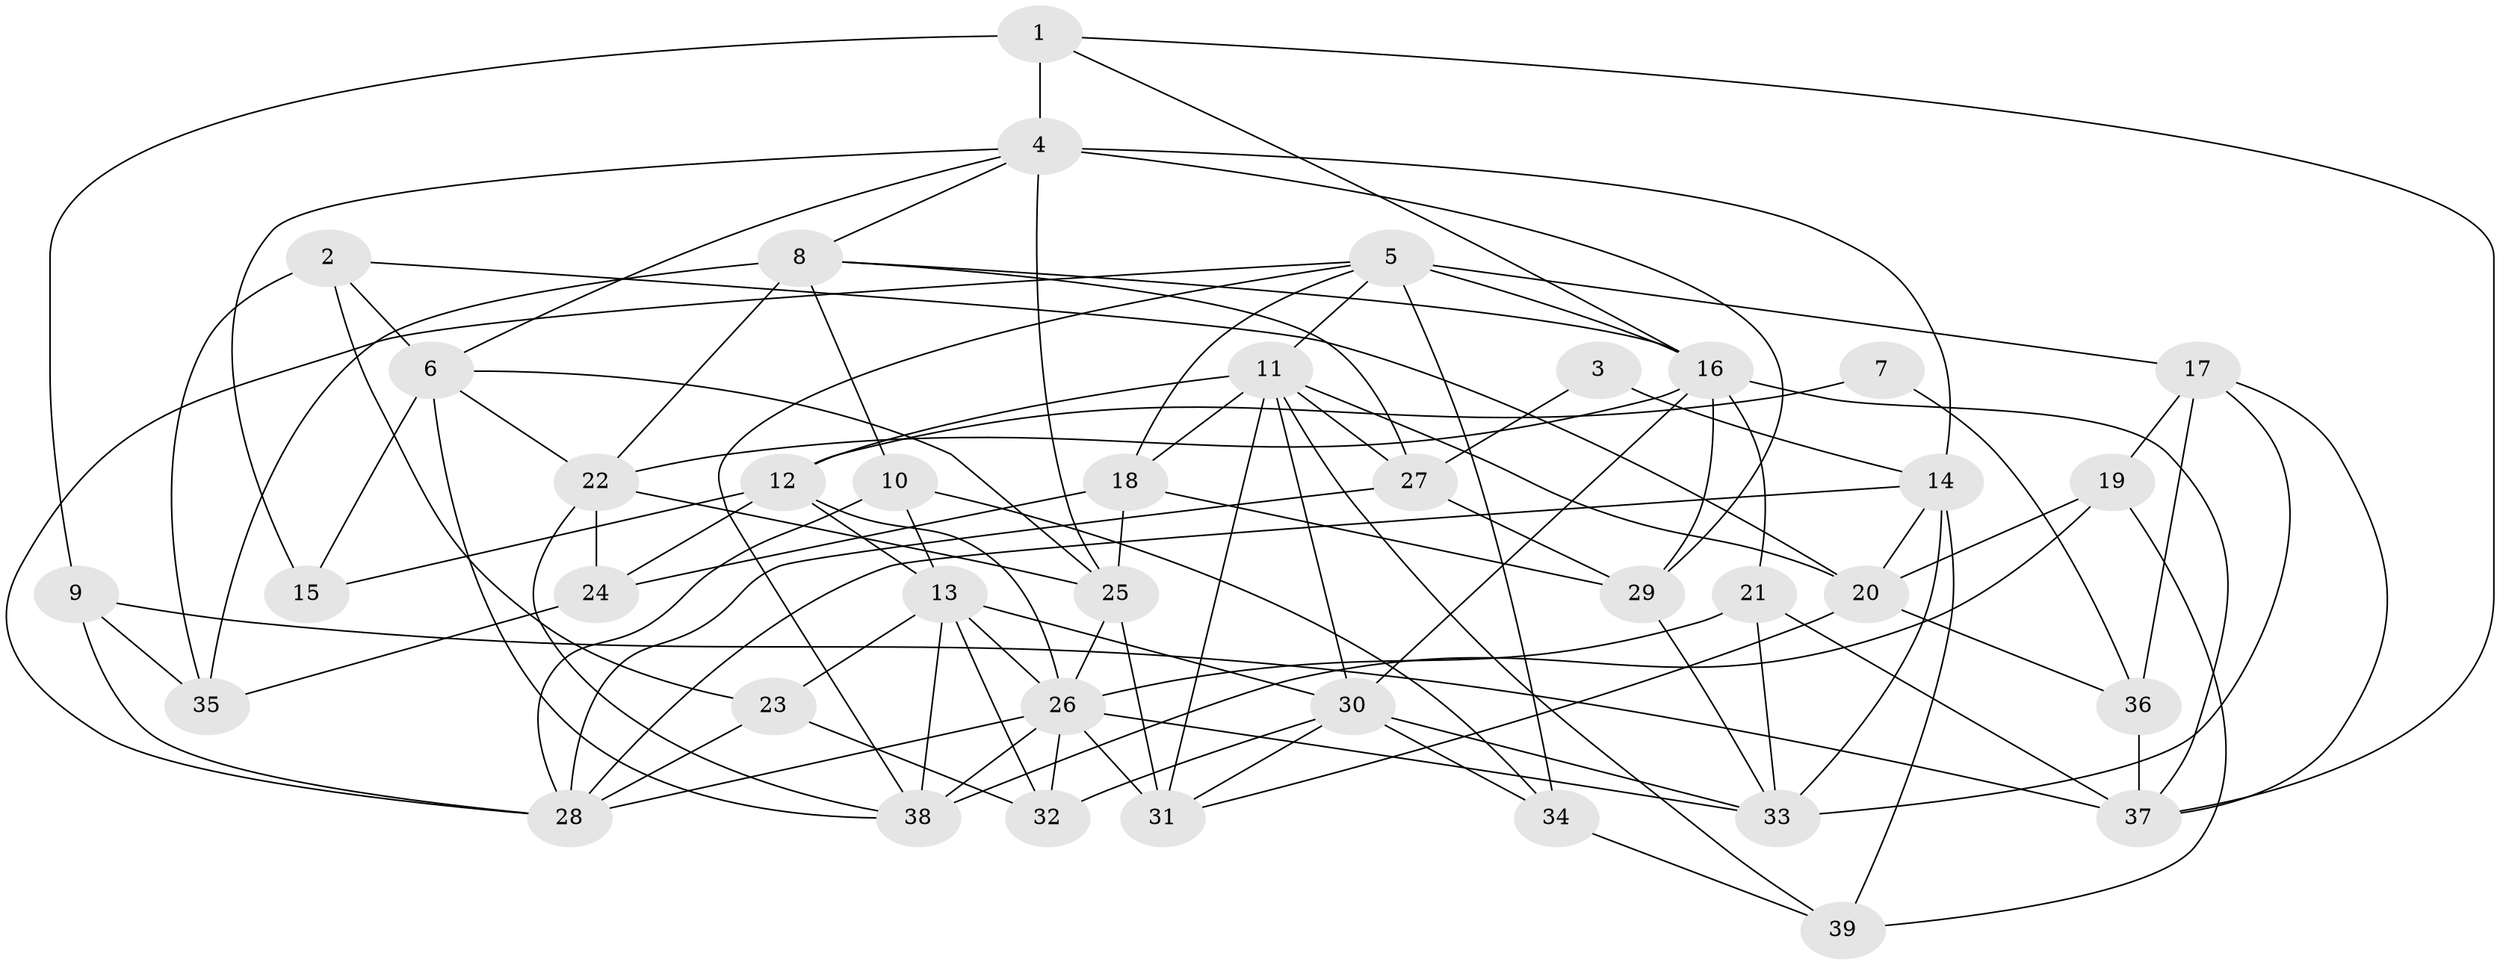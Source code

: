 // original degree distribution, {2: 0.15584415584415584, 7: 0.06493506493506493, 5: 0.19480519480519481, 4: 0.2727272727272727, 6: 0.07792207792207792, 3: 0.23376623376623376}
// Generated by graph-tools (version 1.1) at 2025/02/03/09/25 03:02:02]
// undirected, 39 vertices, 102 edges
graph export_dot {
graph [start="1"]
  node [color=gray90,style=filled];
  1;
  2;
  3;
  4;
  5;
  6;
  7;
  8;
  9;
  10;
  11;
  12;
  13;
  14;
  15;
  16;
  17;
  18;
  19;
  20;
  21;
  22;
  23;
  24;
  25;
  26;
  27;
  28;
  29;
  30;
  31;
  32;
  33;
  34;
  35;
  36;
  37;
  38;
  39;
  1 -- 4 [weight=2.0];
  1 -- 9 [weight=1.0];
  1 -- 16 [weight=1.0];
  1 -- 37 [weight=1.0];
  2 -- 6 [weight=1.0];
  2 -- 20 [weight=1.0];
  2 -- 23 [weight=1.0];
  2 -- 35 [weight=1.0];
  3 -- 14 [weight=1.0];
  3 -- 27 [weight=1.0];
  4 -- 6 [weight=1.0];
  4 -- 8 [weight=1.0];
  4 -- 14 [weight=1.0];
  4 -- 15 [weight=1.0];
  4 -- 25 [weight=2.0];
  4 -- 29 [weight=1.0];
  5 -- 11 [weight=1.0];
  5 -- 16 [weight=1.0];
  5 -- 17 [weight=1.0];
  5 -- 18 [weight=1.0];
  5 -- 28 [weight=1.0];
  5 -- 34 [weight=2.0];
  5 -- 38 [weight=1.0];
  6 -- 15 [weight=2.0];
  6 -- 22 [weight=1.0];
  6 -- 25 [weight=1.0];
  6 -- 38 [weight=1.0];
  7 -- 12 [weight=1.0];
  7 -- 36 [weight=1.0];
  8 -- 10 [weight=1.0];
  8 -- 16 [weight=1.0];
  8 -- 22 [weight=1.0];
  8 -- 27 [weight=1.0];
  8 -- 35 [weight=1.0];
  9 -- 28 [weight=1.0];
  9 -- 35 [weight=1.0];
  9 -- 37 [weight=1.0];
  10 -- 13 [weight=1.0];
  10 -- 28 [weight=1.0];
  10 -- 34 [weight=1.0];
  11 -- 12 [weight=1.0];
  11 -- 18 [weight=1.0];
  11 -- 20 [weight=1.0];
  11 -- 27 [weight=1.0];
  11 -- 30 [weight=2.0];
  11 -- 31 [weight=1.0];
  11 -- 39 [weight=1.0];
  12 -- 13 [weight=1.0];
  12 -- 15 [weight=1.0];
  12 -- 24 [weight=1.0];
  12 -- 26 [weight=1.0];
  13 -- 23 [weight=1.0];
  13 -- 26 [weight=1.0];
  13 -- 30 [weight=1.0];
  13 -- 32 [weight=1.0];
  13 -- 38 [weight=1.0];
  14 -- 20 [weight=1.0];
  14 -- 28 [weight=1.0];
  14 -- 33 [weight=2.0];
  14 -- 39 [weight=1.0];
  16 -- 21 [weight=1.0];
  16 -- 22 [weight=1.0];
  16 -- 29 [weight=1.0];
  16 -- 30 [weight=1.0];
  16 -- 37 [weight=1.0];
  17 -- 19 [weight=1.0];
  17 -- 33 [weight=1.0];
  17 -- 36 [weight=1.0];
  17 -- 37 [weight=1.0];
  18 -- 24 [weight=1.0];
  18 -- 25 [weight=1.0];
  18 -- 29 [weight=1.0];
  19 -- 20 [weight=1.0];
  19 -- 38 [weight=1.0];
  19 -- 39 [weight=1.0];
  20 -- 31 [weight=1.0];
  20 -- 36 [weight=1.0];
  21 -- 26 [weight=1.0];
  21 -- 33 [weight=1.0];
  21 -- 37 [weight=1.0];
  22 -- 24 [weight=1.0];
  22 -- 25 [weight=1.0];
  22 -- 38 [weight=1.0];
  23 -- 28 [weight=1.0];
  23 -- 32 [weight=1.0];
  24 -- 35 [weight=1.0];
  25 -- 26 [weight=1.0];
  25 -- 31 [weight=1.0];
  26 -- 28 [weight=1.0];
  26 -- 31 [weight=2.0];
  26 -- 32 [weight=1.0];
  26 -- 33 [weight=2.0];
  26 -- 38 [weight=2.0];
  27 -- 28 [weight=2.0];
  27 -- 29 [weight=1.0];
  29 -- 33 [weight=1.0];
  30 -- 31 [weight=1.0];
  30 -- 32 [weight=1.0];
  30 -- 33 [weight=1.0];
  30 -- 34 [weight=1.0];
  34 -- 39 [weight=1.0];
  36 -- 37 [weight=3.0];
}

